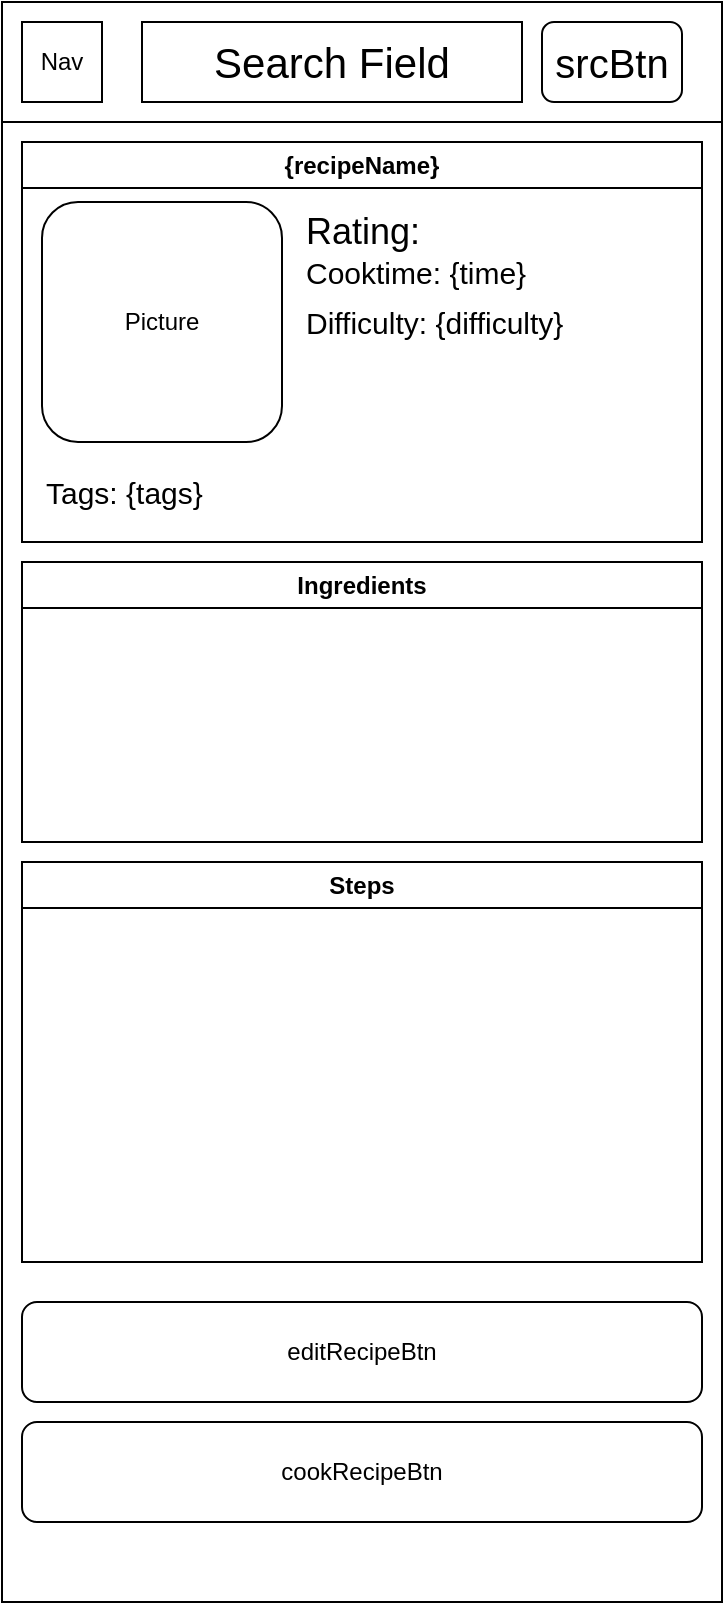 <mxfile>
    <diagram id="iDeeF5UcAUlQr9oWMVLV" name="Page-1">
        <mxGraphModel dx="936" dy="779" grid="1" gridSize="10" guides="1" tooltips="1" connect="1" arrows="1" fold="1" page="1" pageScale="1" pageWidth="850" pageHeight="1100" math="0" shadow="0">
            <root>
                <mxCell id="0"/>
                <mxCell id="1" parent="0"/>
                <mxCell id="3" value="" style="rounded=0;whiteSpace=wrap;html=1;" vertex="1" parent="1">
                    <mxGeometry x="170" y="160" width="360" height="800" as="geometry"/>
                </mxCell>
                <mxCell id="4" value="" style="rounded=0;whiteSpace=wrap;html=1;" vertex="1" parent="1">
                    <mxGeometry x="170" y="160" width="360" height="60" as="geometry"/>
                </mxCell>
                <mxCell id="5" value="editRecipeBtn" style="rounded=1;whiteSpace=wrap;html=1;" vertex="1" parent="1">
                    <mxGeometry x="180" y="810" width="340" height="50" as="geometry"/>
                </mxCell>
                <mxCell id="6" value="Nav" style="rounded=0;whiteSpace=wrap;html=1;" vertex="1" parent="1">
                    <mxGeometry x="180" y="170" width="40" height="40" as="geometry"/>
                </mxCell>
                <mxCell id="8" value="&lt;font style=&quot;font-size: 21px;&quot;&gt;Search Field&lt;/font&gt;" style="rounded=0;whiteSpace=wrap;html=1;" vertex="1" parent="1">
                    <mxGeometry x="240" y="170" width="190" height="40" as="geometry"/>
                </mxCell>
                <mxCell id="9" value="&lt;font style=&quot;font-size: 20px;&quot;&gt;srcBtn&lt;/font&gt;" style="rounded=1;whiteSpace=wrap;html=1;" vertex="1" parent="1">
                    <mxGeometry x="440" y="170" width="70" height="40" as="geometry"/>
                </mxCell>
                <mxCell id="12" value="cookRecipeBtn" style="rounded=1;whiteSpace=wrap;html=1;" vertex="1" parent="1">
                    <mxGeometry x="180" y="870" width="340" height="50" as="geometry"/>
                </mxCell>
                <mxCell id="17" value="{recipeName}" style="swimlane;whiteSpace=wrap;html=1;" vertex="1" parent="1">
                    <mxGeometry x="180" y="230" width="340" height="200" as="geometry"/>
                </mxCell>
                <mxCell id="19" value="Picture" style="rounded=1;whiteSpace=wrap;html=1;" vertex="1" parent="17">
                    <mxGeometry x="10" y="30" width="120" height="120" as="geometry"/>
                </mxCell>
                <mxCell id="18" value="Rating:" style="text;html=1;align=left;verticalAlign=middle;whiteSpace=wrap;rounded=0;fontSize=18;" vertex="1" parent="17">
                    <mxGeometry x="140" y="30" width="70" height="30" as="geometry"/>
                </mxCell>
                <mxCell id="21" value="&lt;font style=&quot;font-size: 15px;&quot;&gt;Difficulty: {difficulty}&lt;/font&gt;" style="text;html=1;align=left;verticalAlign=middle;whiteSpace=wrap;rounded=0;fontSize=18;" vertex="1" parent="17">
                    <mxGeometry x="140" y="75" width="140" height="30" as="geometry"/>
                </mxCell>
                <mxCell id="22" value="&lt;span style=&quot;font-size: 15px;&quot;&gt;Tags: {tags}&lt;/span&gt;" style="text;html=1;align=left;verticalAlign=middle;whiteSpace=wrap;rounded=0;fontSize=18;" vertex="1" parent="17">
                    <mxGeometry x="10" y="160" width="90" height="30" as="geometry"/>
                </mxCell>
                <mxCell id="20" value="&lt;font style=&quot;font-size: 15px;&quot;&gt;Cooktime: {time}&lt;/font&gt;" style="text;html=1;align=left;verticalAlign=middle;whiteSpace=wrap;rounded=0;fontSize=18;" vertex="1" parent="17">
                    <mxGeometry x="140" y="50" width="130" height="30" as="geometry"/>
                </mxCell>
                <mxCell id="30" value="Ingredients" style="swimlane;whiteSpace=wrap;html=1;" vertex="1" parent="1">
                    <mxGeometry x="180" y="440" width="340" height="140" as="geometry"/>
                </mxCell>
                <mxCell id="31" value="Steps" style="swimlane;whiteSpace=wrap;html=1;" vertex="1" parent="1">
                    <mxGeometry x="180" y="590" width="340" height="200" as="geometry"/>
                </mxCell>
            </root>
        </mxGraphModel>
    </diagram>
</mxfile>